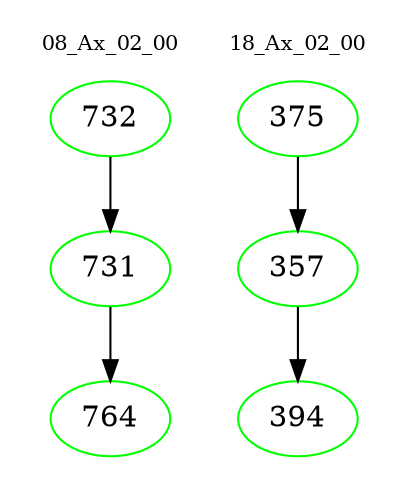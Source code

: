 digraph{
subgraph cluster_0 {
color = white
label = "08_Ax_02_00";
fontsize=10;
T0_732 [label="732", color="green"]
T0_732 -> T0_731 [color="black"]
T0_731 [label="731", color="green"]
T0_731 -> T0_764 [color="black"]
T0_764 [label="764", color="green"]
}
subgraph cluster_1 {
color = white
label = "18_Ax_02_00";
fontsize=10;
T1_375 [label="375", color="green"]
T1_375 -> T1_357 [color="black"]
T1_357 [label="357", color="green"]
T1_357 -> T1_394 [color="black"]
T1_394 [label="394", color="green"]
}
}
